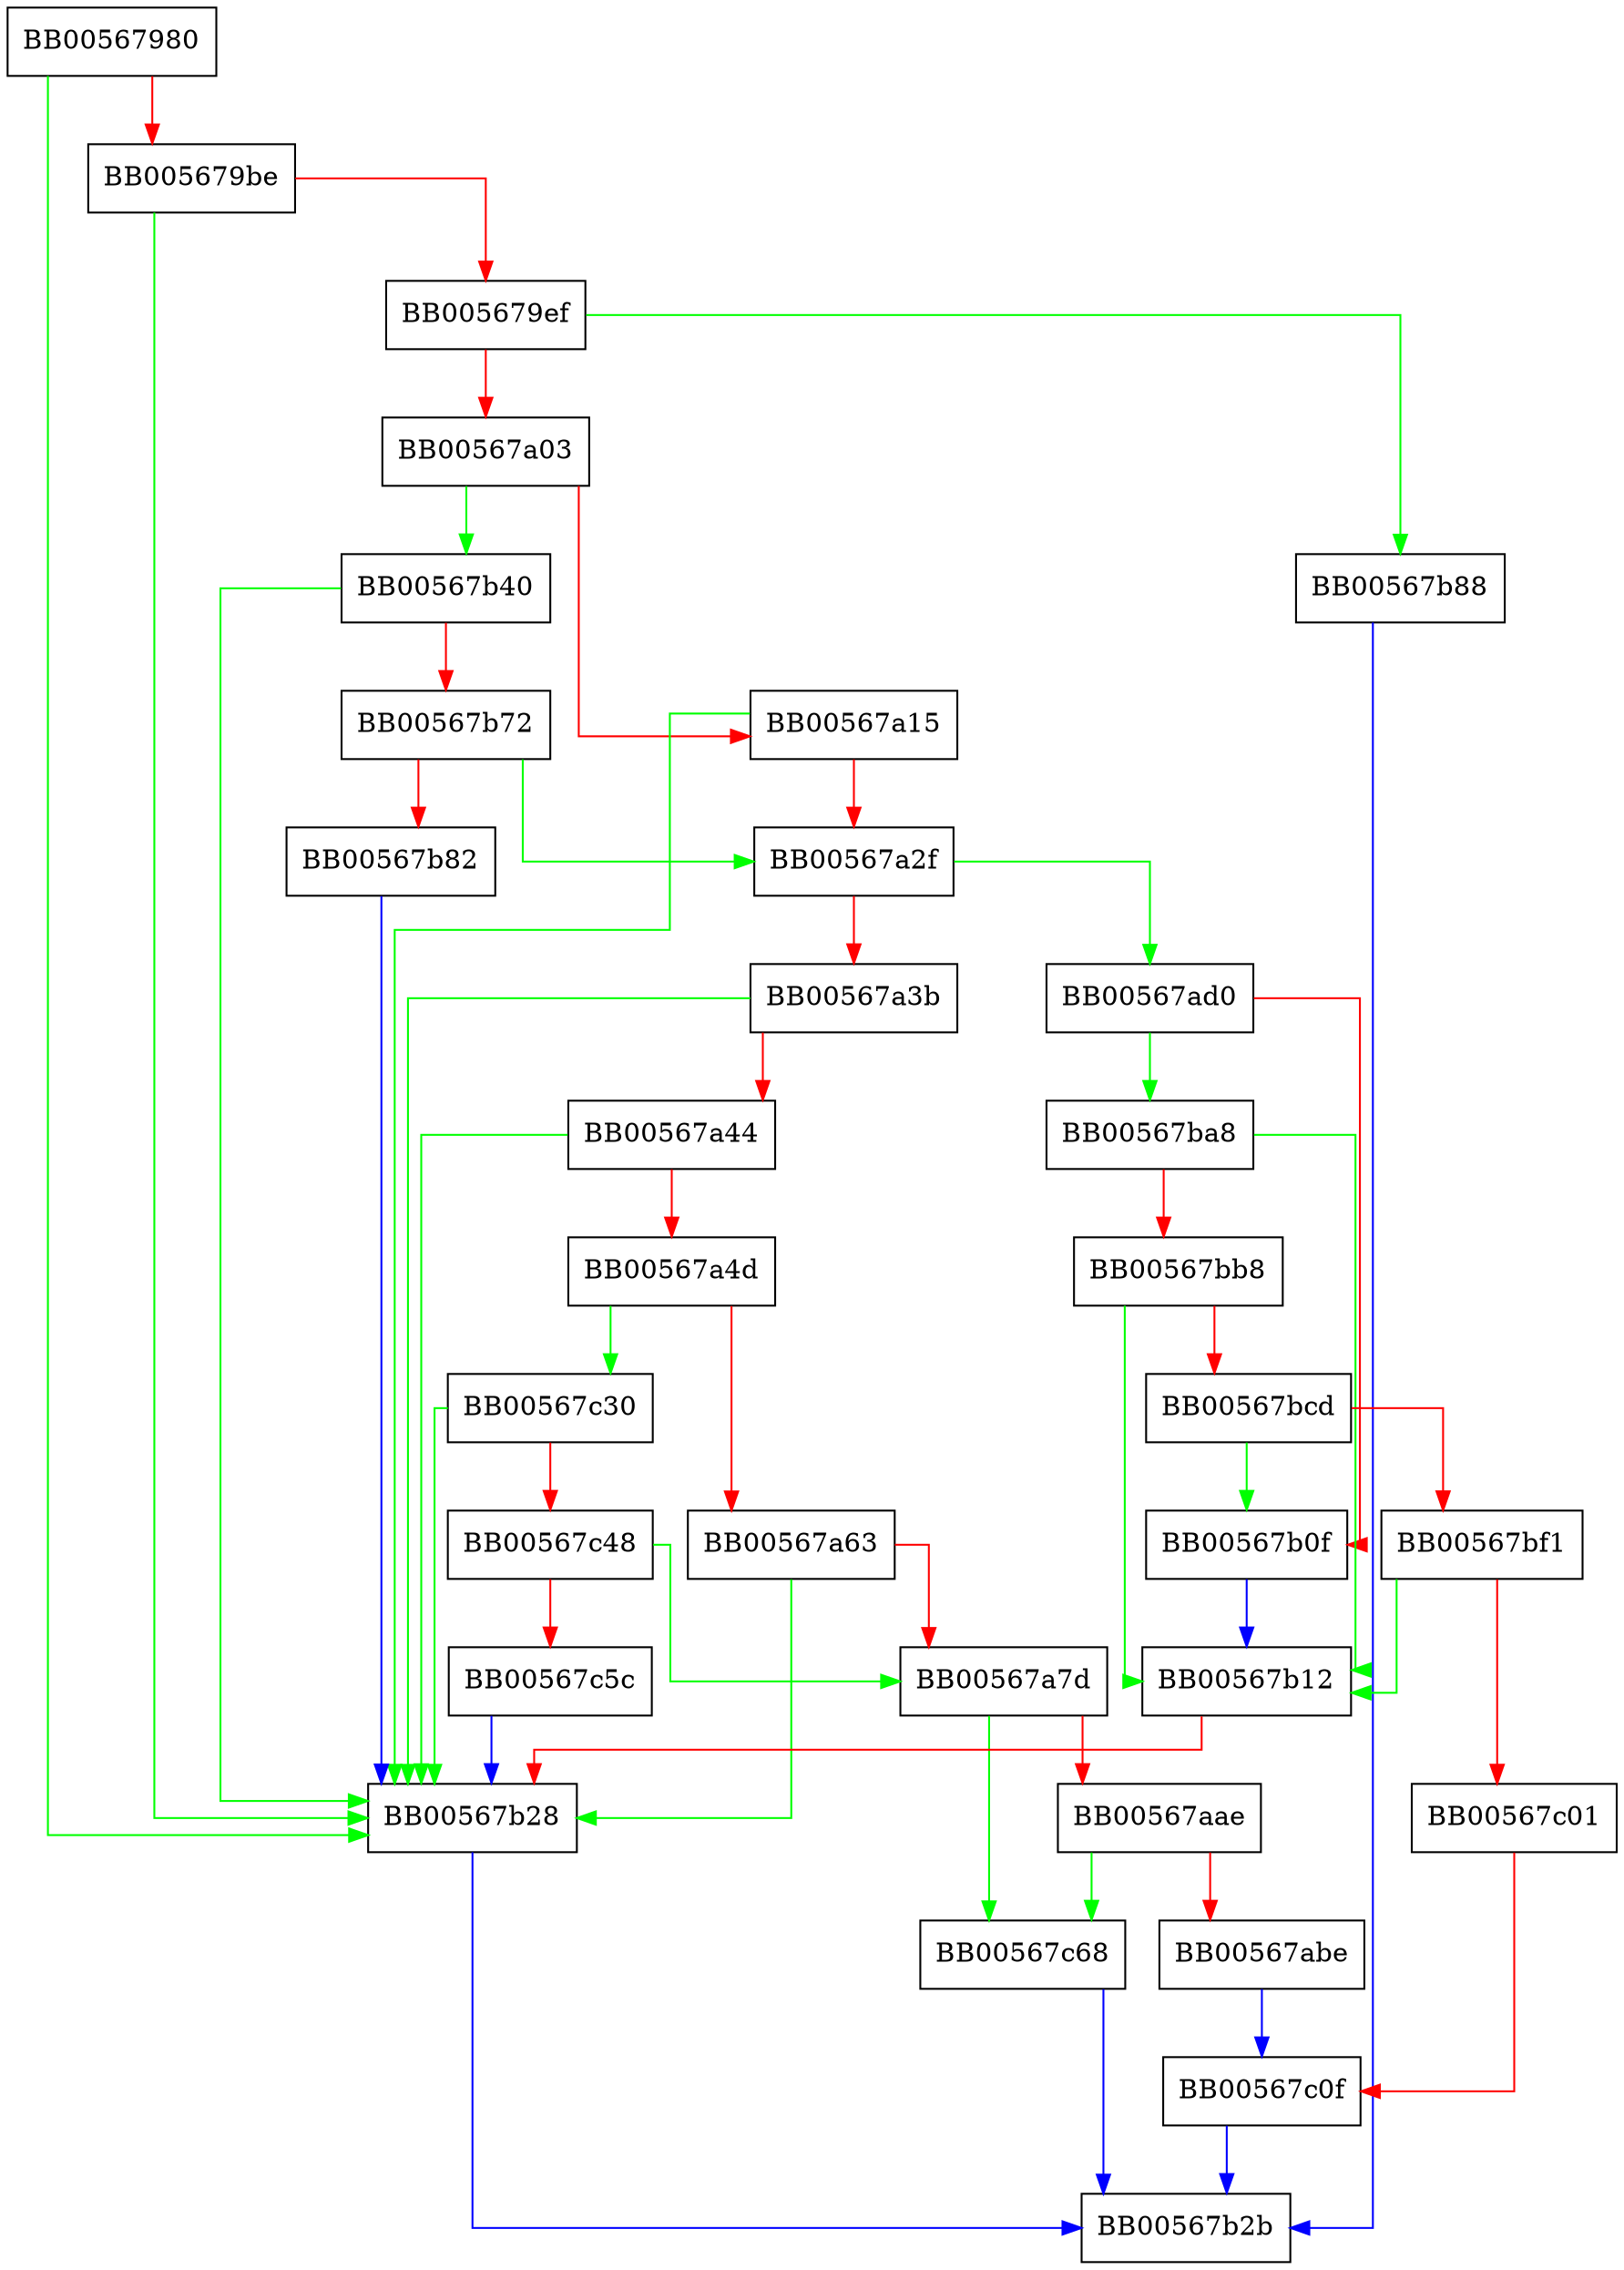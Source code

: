 digraph ossl_cms_RecipientInfo_kari_init {
  node [shape="box"];
  graph [splines=ortho];
  BB00567980 -> BB00567b28 [color="green"];
  BB00567980 -> BB005679be [color="red"];
  BB005679be -> BB00567b28 [color="green"];
  BB005679be -> BB005679ef [color="red"];
  BB005679ef -> BB00567b88 [color="green"];
  BB005679ef -> BB00567a03 [color="red"];
  BB00567a03 -> BB00567b40 [color="green"];
  BB00567a03 -> BB00567a15 [color="red"];
  BB00567a15 -> BB00567b28 [color="green"];
  BB00567a15 -> BB00567a2f [color="red"];
  BB00567a2f -> BB00567ad0 [color="green"];
  BB00567a2f -> BB00567a3b [color="red"];
  BB00567a3b -> BB00567b28 [color="green"];
  BB00567a3b -> BB00567a44 [color="red"];
  BB00567a44 -> BB00567b28 [color="green"];
  BB00567a44 -> BB00567a4d [color="red"];
  BB00567a4d -> BB00567c30 [color="green"];
  BB00567a4d -> BB00567a63 [color="red"];
  BB00567a63 -> BB00567b28 [color="green"];
  BB00567a63 -> BB00567a7d [color="red"];
  BB00567a7d -> BB00567c68 [color="green"];
  BB00567a7d -> BB00567aae [color="red"];
  BB00567aae -> BB00567c68 [color="green"];
  BB00567aae -> BB00567abe [color="red"];
  BB00567abe -> BB00567c0f [color="blue"];
  BB00567ad0 -> BB00567ba8 [color="green"];
  BB00567ad0 -> BB00567b0f [color="red"];
  BB00567b0f -> BB00567b12 [color="blue"];
  BB00567b12 -> BB00567b28 [color="red"];
  BB00567b28 -> BB00567b2b [color="blue"];
  BB00567b40 -> BB00567b28 [color="green"];
  BB00567b40 -> BB00567b72 [color="red"];
  BB00567b72 -> BB00567a2f [color="green"];
  BB00567b72 -> BB00567b82 [color="red"];
  BB00567b82 -> BB00567b28 [color="blue"];
  BB00567b88 -> BB00567b2b [color="blue"];
  BB00567ba8 -> BB00567b12 [color="green"];
  BB00567ba8 -> BB00567bb8 [color="red"];
  BB00567bb8 -> BB00567b12 [color="green"];
  BB00567bb8 -> BB00567bcd [color="red"];
  BB00567bcd -> BB00567b0f [color="green"];
  BB00567bcd -> BB00567bf1 [color="red"];
  BB00567bf1 -> BB00567b12 [color="green"];
  BB00567bf1 -> BB00567c01 [color="red"];
  BB00567c01 -> BB00567c0f [color="red"];
  BB00567c0f -> BB00567b2b [color="blue"];
  BB00567c30 -> BB00567b28 [color="green"];
  BB00567c30 -> BB00567c48 [color="red"];
  BB00567c48 -> BB00567a7d [color="green"];
  BB00567c48 -> BB00567c5c [color="red"];
  BB00567c5c -> BB00567b28 [color="blue"];
  BB00567c68 -> BB00567b2b [color="blue"];
}